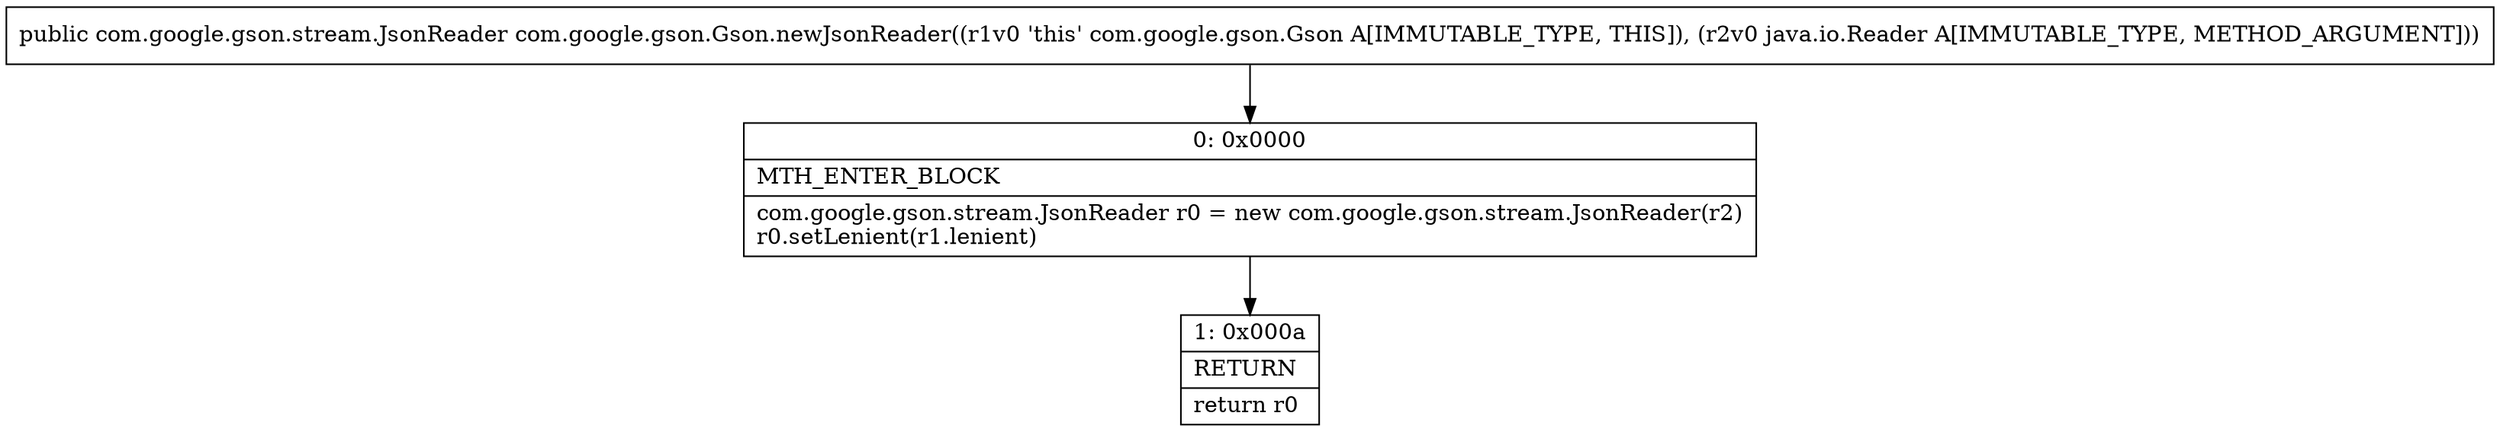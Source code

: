 digraph "CFG forcom.google.gson.Gson.newJsonReader(Ljava\/io\/Reader;)Lcom\/google\/gson\/stream\/JsonReader;" {
Node_0 [shape=record,label="{0\:\ 0x0000|MTH_ENTER_BLOCK\l|com.google.gson.stream.JsonReader r0 = new com.google.gson.stream.JsonReader(r2)\lr0.setLenient(r1.lenient)\l}"];
Node_1 [shape=record,label="{1\:\ 0x000a|RETURN\l|return r0\l}"];
MethodNode[shape=record,label="{public com.google.gson.stream.JsonReader com.google.gson.Gson.newJsonReader((r1v0 'this' com.google.gson.Gson A[IMMUTABLE_TYPE, THIS]), (r2v0 java.io.Reader A[IMMUTABLE_TYPE, METHOD_ARGUMENT])) }"];
MethodNode -> Node_0;
Node_0 -> Node_1;
}


